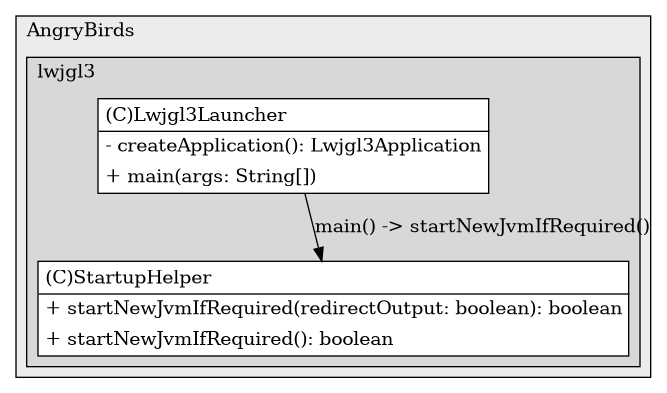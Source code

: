 @startuml

/' diagram meta data start
config=StructureConfiguration;
{
  "projectClassification": {
    "searchMode": "OpenProject", // OpenProject, AllProjects
    "includedProjects": "",
    "pathEndKeywords": "*.impl",
    "isClientPath": "",
    "isClientName": "",
    "isTestPath": "",
    "isTestName": "",
    "isMappingPath": "",
    "isMappingName": "",
    "isDataAccessPath": "",
    "isDataAccessName": "",
    "isDataStructurePath": "",
    "isDataStructureName": "",
    "isInterfaceStructuresPath": "",
    "isInterfaceStructuresName": "",
    "isEntryPointPath": "",
    "isEntryPointName": "",
    "treatFinalFieldsAsMandatory": false
  },
  "graphRestriction": {
    "classPackageExcludeFilter": "",
    "classPackageIncludeFilter": "",
    "classNameExcludeFilter": "",
    "classNameIncludeFilter": "",
    "methodNameExcludeFilter": "",
    "methodNameIncludeFilter": "",
    "removeByInheritance": "", // inheritance/annotation based filtering is done in a second step
    "removeByAnnotation": "",
    "removeByClassPackage": "", // cleanup the graph after inheritance/annotation based filtering is done
    "removeByClassName": "",
    "cutMappings": false,
    "cutEnum": true,
    "cutTests": true,
    "cutClient": true,
    "cutDataAccess": false,
    "cutInterfaceStructures": false,
    "cutDataStructures": false,
    "cutGetterAndSetter": true,
    "cutConstructors": true
  },
  "graphTraversal": {
    "forwardDepth": 6,
    "backwardDepth": 6,
    "classPackageExcludeFilter": "",
    "classPackageIncludeFilter": "",
    "classNameExcludeFilter": "",
    "classNameIncludeFilter": "",
    "methodNameExcludeFilter": "",
    "methodNameIncludeFilter": "",
    "hideMappings": false,
    "hideDataStructures": false,
    "hidePrivateMethods": true,
    "hideInterfaceCalls": true, // indirection: implementation -> interface (is hidden) -> implementation
    "onlyShowApplicationEntryPoints": false, // root node is included
    "useMethodCallsForStructureDiagram": "ForwardOnly" // ForwardOnly, BothDirections, No
  },
  "details": {
    "aggregation": "GroupByClass", // ByClass, GroupByClass, None
    "showClassGenericTypes": true,
    "showMethods": true,
    "showMethodParameterNames": true,
    "showMethodParameterTypes": true,
    "showMethodReturnType": true,
    "showPackageLevels": 2,
    "showDetailedClassStructure": true
  },
  "rootClass": "Main.AngryBirds.lwjgl3.Lwjgl3Launcher",
  "extensionCallbackMethod": "" // qualified.class.name#methodName - signature: public static String method(String)
}
diagram meta data end '/



digraph g {
    rankdir="TB"
    splines=polyline


'nodes
subgraph cluster_394608167 {
   	label=AngryBirds
	labeljust=l
	fillcolor="#ececec"
	style=filled

   subgraph cluster_1956520700 {
   	label=lwjgl3
	labeljust=l
	fillcolor="#d8d8d8"
	style=filled

   Lwjgl3Launcher2052953135[
	label=<<TABLE BORDER="1" CELLBORDER="0" CELLPADDING="4" CELLSPACING="0">
<TR><TD ALIGN="LEFT" >(C)Lwjgl3Launcher</TD></TR>
<HR/>
<TR><TD ALIGN="LEFT" >- createApplication(): Lwjgl3Application</TD></TR>
<TR><TD ALIGN="LEFT" >+ main(args: String[])</TD></TR>
</TABLE>>
	style=filled
	margin=0
	shape=plaintext
	fillcolor="#FFFFFF"
];

StartupHelper2052953135[
	label=<<TABLE BORDER="1" CELLBORDER="0" CELLPADDING="4" CELLSPACING="0">
<TR><TD ALIGN="LEFT" >(C)StartupHelper</TD></TR>
<HR/>
<TR><TD ALIGN="LEFT" >+ startNewJvmIfRequired(redirectOutput: boolean): boolean</TD></TR>
<TR><TD ALIGN="LEFT" >+ startNewJvmIfRequired(): boolean</TD></TR>
</TABLE>>
	style=filled
	margin=0
	shape=plaintext
	fillcolor="#FFFFFF"
];
}
}

'edges
Lwjgl3Launcher2052953135 -> StartupHelper2052953135[label="main() -> startNewJvmIfRequired()"];

}
@enduml
